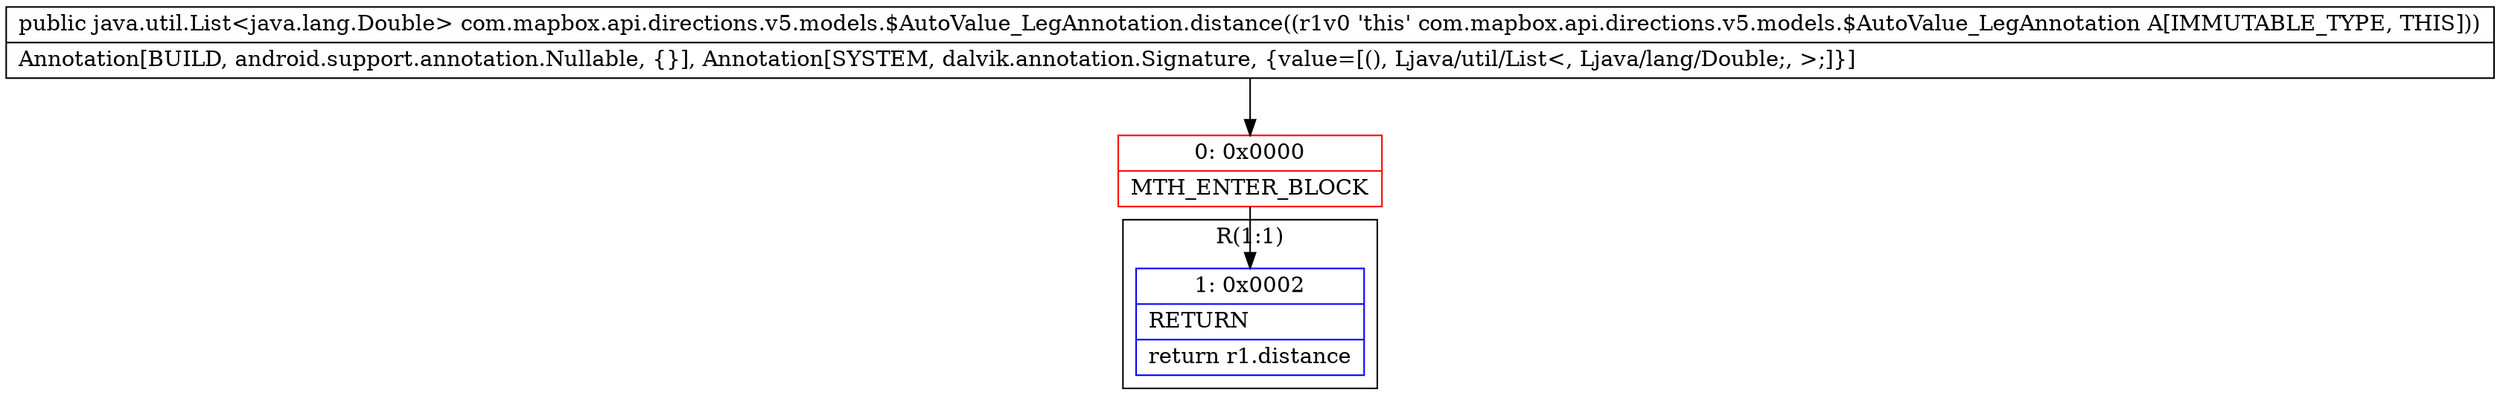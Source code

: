 digraph "CFG forcom.mapbox.api.directions.v5.models.$AutoValue_LegAnnotation.distance()Ljava\/util\/List;" {
subgraph cluster_Region_1834607724 {
label = "R(1:1)";
node [shape=record,color=blue];
Node_1 [shape=record,label="{1\:\ 0x0002|RETURN\l|return r1.distance\l}"];
}
Node_0 [shape=record,color=red,label="{0\:\ 0x0000|MTH_ENTER_BLOCK\l}"];
MethodNode[shape=record,label="{public java.util.List\<java.lang.Double\> com.mapbox.api.directions.v5.models.$AutoValue_LegAnnotation.distance((r1v0 'this' com.mapbox.api.directions.v5.models.$AutoValue_LegAnnotation A[IMMUTABLE_TYPE, THIS]))  | Annotation[BUILD, android.support.annotation.Nullable, \{\}], Annotation[SYSTEM, dalvik.annotation.Signature, \{value=[(), Ljava\/util\/List\<, Ljava\/lang\/Double;, \>;]\}]\l}"];
MethodNode -> Node_0;
Node_0 -> Node_1;
}

